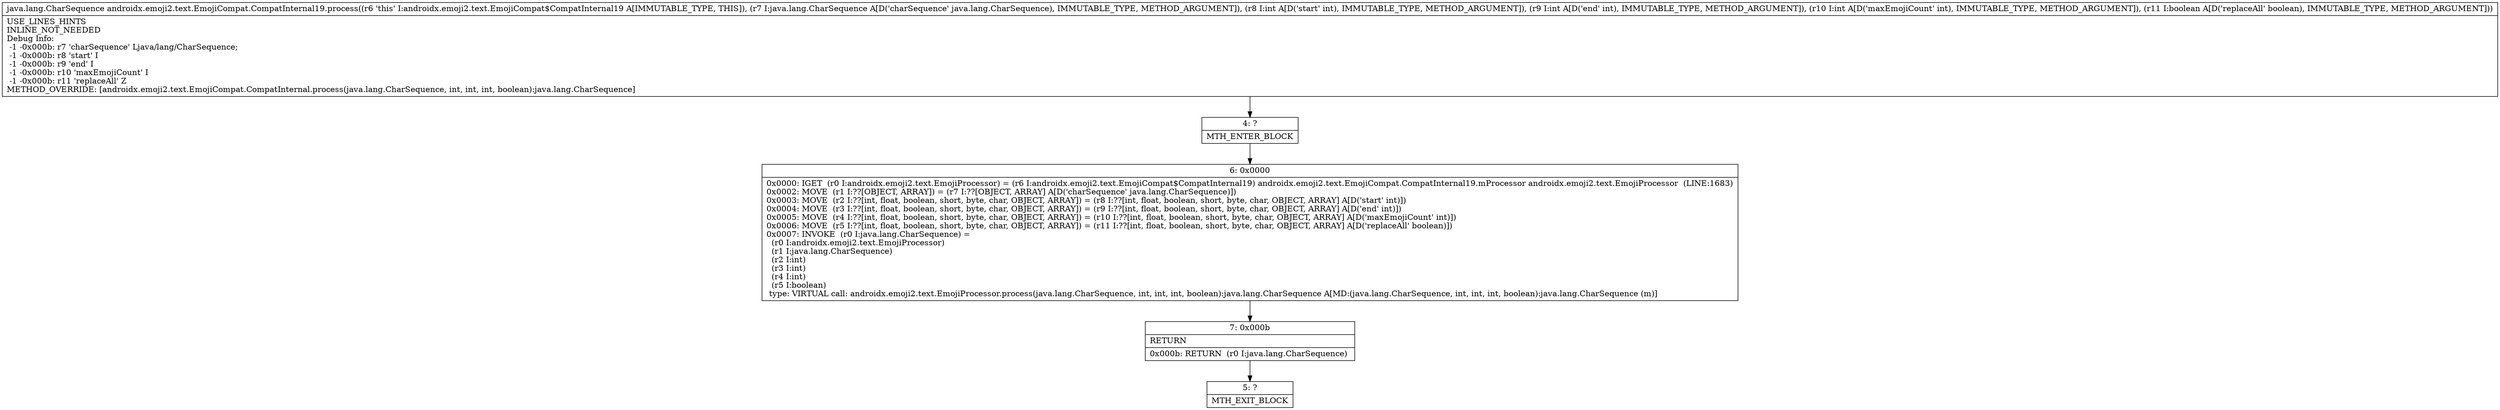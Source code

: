 digraph "CFG forandroidx.emoji2.text.EmojiCompat.CompatInternal19.process(Ljava\/lang\/CharSequence;IIIZ)Ljava\/lang\/CharSequence;" {
Node_4 [shape=record,label="{4\:\ ?|MTH_ENTER_BLOCK\l}"];
Node_6 [shape=record,label="{6\:\ 0x0000|0x0000: IGET  (r0 I:androidx.emoji2.text.EmojiProcessor) = (r6 I:androidx.emoji2.text.EmojiCompat$CompatInternal19) androidx.emoji2.text.EmojiCompat.CompatInternal19.mProcessor androidx.emoji2.text.EmojiProcessor  (LINE:1683)\l0x0002: MOVE  (r1 I:??[OBJECT, ARRAY]) = (r7 I:??[OBJECT, ARRAY] A[D('charSequence' java.lang.CharSequence)]) \l0x0003: MOVE  (r2 I:??[int, float, boolean, short, byte, char, OBJECT, ARRAY]) = (r8 I:??[int, float, boolean, short, byte, char, OBJECT, ARRAY] A[D('start' int)]) \l0x0004: MOVE  (r3 I:??[int, float, boolean, short, byte, char, OBJECT, ARRAY]) = (r9 I:??[int, float, boolean, short, byte, char, OBJECT, ARRAY] A[D('end' int)]) \l0x0005: MOVE  (r4 I:??[int, float, boolean, short, byte, char, OBJECT, ARRAY]) = (r10 I:??[int, float, boolean, short, byte, char, OBJECT, ARRAY] A[D('maxEmojiCount' int)]) \l0x0006: MOVE  (r5 I:??[int, float, boolean, short, byte, char, OBJECT, ARRAY]) = (r11 I:??[int, float, boolean, short, byte, char, OBJECT, ARRAY] A[D('replaceAll' boolean)]) \l0x0007: INVOKE  (r0 I:java.lang.CharSequence) = \l  (r0 I:androidx.emoji2.text.EmojiProcessor)\l  (r1 I:java.lang.CharSequence)\l  (r2 I:int)\l  (r3 I:int)\l  (r4 I:int)\l  (r5 I:boolean)\l type: VIRTUAL call: androidx.emoji2.text.EmojiProcessor.process(java.lang.CharSequence, int, int, int, boolean):java.lang.CharSequence A[MD:(java.lang.CharSequence, int, int, int, boolean):java.lang.CharSequence (m)]\l}"];
Node_7 [shape=record,label="{7\:\ 0x000b|RETURN\l|0x000b: RETURN  (r0 I:java.lang.CharSequence) \l}"];
Node_5 [shape=record,label="{5\:\ ?|MTH_EXIT_BLOCK\l}"];
MethodNode[shape=record,label="{java.lang.CharSequence androidx.emoji2.text.EmojiCompat.CompatInternal19.process((r6 'this' I:androidx.emoji2.text.EmojiCompat$CompatInternal19 A[IMMUTABLE_TYPE, THIS]), (r7 I:java.lang.CharSequence A[D('charSequence' java.lang.CharSequence), IMMUTABLE_TYPE, METHOD_ARGUMENT]), (r8 I:int A[D('start' int), IMMUTABLE_TYPE, METHOD_ARGUMENT]), (r9 I:int A[D('end' int), IMMUTABLE_TYPE, METHOD_ARGUMENT]), (r10 I:int A[D('maxEmojiCount' int), IMMUTABLE_TYPE, METHOD_ARGUMENT]), (r11 I:boolean A[D('replaceAll' boolean), IMMUTABLE_TYPE, METHOD_ARGUMENT]))  | USE_LINES_HINTS\lINLINE_NOT_NEEDED\lDebug Info:\l  \-1 \-0x000b: r7 'charSequence' Ljava\/lang\/CharSequence;\l  \-1 \-0x000b: r8 'start' I\l  \-1 \-0x000b: r9 'end' I\l  \-1 \-0x000b: r10 'maxEmojiCount' I\l  \-1 \-0x000b: r11 'replaceAll' Z\lMETHOD_OVERRIDE: [androidx.emoji2.text.EmojiCompat.CompatInternal.process(java.lang.CharSequence, int, int, int, boolean):java.lang.CharSequence]\l}"];
MethodNode -> Node_4;Node_4 -> Node_6;
Node_6 -> Node_7;
Node_7 -> Node_5;
}

